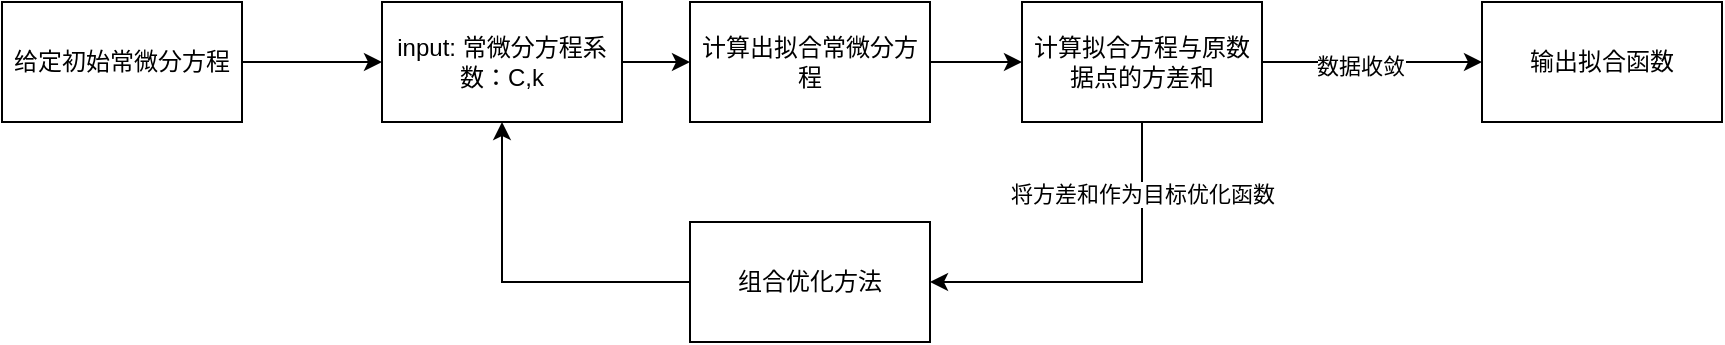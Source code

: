 <mxfile version="24.7.5">
  <diagram id="C5RBs43oDa-KdzZeNtuy" name="Page-1">
    <mxGraphModel dx="1828" dy="584" grid="1" gridSize="10" guides="1" tooltips="1" connect="1" arrows="1" fold="1" page="1" pageScale="1" pageWidth="827" pageHeight="1169" math="0" shadow="0">
      <root>
        <mxCell id="WIyWlLk6GJQsqaUBKTNV-0" />
        <mxCell id="WIyWlLk6GJQsqaUBKTNV-1" parent="WIyWlLk6GJQsqaUBKTNV-0" />
        <mxCell id="31bOusXVT8dpTYtAI18a-2" value="" style="edgeStyle=orthogonalEdgeStyle;rounded=0;orthogonalLoop=1;jettySize=auto;html=1;" edge="1" parent="WIyWlLk6GJQsqaUBKTNV-1" source="31bOusXVT8dpTYtAI18a-0" target="31bOusXVT8dpTYtAI18a-1">
          <mxGeometry relative="1" as="geometry" />
        </mxCell>
        <mxCell id="31bOusXVT8dpTYtAI18a-0" value="input: 常微分方程系数：C,k" style="rounded=0;whiteSpace=wrap;html=1;" vertex="1" parent="WIyWlLk6GJQsqaUBKTNV-1">
          <mxGeometry x="140" y="220" width="120" height="60" as="geometry" />
        </mxCell>
        <mxCell id="31bOusXVT8dpTYtAI18a-4" value="" style="edgeStyle=orthogonalEdgeStyle;rounded=0;orthogonalLoop=1;jettySize=auto;html=1;" edge="1" parent="WIyWlLk6GJQsqaUBKTNV-1" source="31bOusXVT8dpTYtAI18a-1" target="31bOusXVT8dpTYtAI18a-3">
          <mxGeometry relative="1" as="geometry" />
        </mxCell>
        <mxCell id="31bOusXVT8dpTYtAI18a-1" value="计算出拟合常微分方程" style="rounded=0;whiteSpace=wrap;html=1;" vertex="1" parent="WIyWlLk6GJQsqaUBKTNV-1">
          <mxGeometry x="294" y="220" width="120" height="60" as="geometry" />
        </mxCell>
        <mxCell id="31bOusXVT8dpTYtAI18a-6" style="edgeStyle=orthogonalEdgeStyle;rounded=0;orthogonalLoop=1;jettySize=auto;html=1;exitX=0.5;exitY=1;exitDx=0;exitDy=0;entryX=1;entryY=0.5;entryDx=0;entryDy=0;" edge="1" parent="WIyWlLk6GJQsqaUBKTNV-1" source="31bOusXVT8dpTYtAI18a-3" target="31bOusXVT8dpTYtAI18a-5">
          <mxGeometry relative="1" as="geometry" />
        </mxCell>
        <mxCell id="31bOusXVT8dpTYtAI18a-13" value="将方差和作为目标优化函数" style="edgeLabel;html=1;align=center;verticalAlign=middle;resizable=0;points=[];" vertex="1" connectable="0" parent="31bOusXVT8dpTYtAI18a-6">
          <mxGeometry x="-0.613" relative="1" as="geometry">
            <mxPoint as="offset" />
          </mxGeometry>
        </mxCell>
        <mxCell id="31bOusXVT8dpTYtAI18a-11" style="edgeStyle=orthogonalEdgeStyle;rounded=0;orthogonalLoop=1;jettySize=auto;html=1;exitX=1;exitY=0.5;exitDx=0;exitDy=0;" edge="1" parent="WIyWlLk6GJQsqaUBKTNV-1" source="31bOusXVT8dpTYtAI18a-3" target="31bOusXVT8dpTYtAI18a-10">
          <mxGeometry relative="1" as="geometry" />
        </mxCell>
        <mxCell id="31bOusXVT8dpTYtAI18a-12" value="数据收敛" style="edgeLabel;html=1;align=center;verticalAlign=middle;resizable=0;points=[];" vertex="1" connectable="0" parent="31bOusXVT8dpTYtAI18a-11">
          <mxGeometry x="-0.109" y="-2" relative="1" as="geometry">
            <mxPoint as="offset" />
          </mxGeometry>
        </mxCell>
        <mxCell id="31bOusXVT8dpTYtAI18a-3" value="计算拟合方程与原数据点的方差和" style="rounded=0;whiteSpace=wrap;html=1;" vertex="1" parent="WIyWlLk6GJQsqaUBKTNV-1">
          <mxGeometry x="460" y="220" width="120" height="60" as="geometry" />
        </mxCell>
        <mxCell id="31bOusXVT8dpTYtAI18a-7" style="edgeStyle=orthogonalEdgeStyle;rounded=0;orthogonalLoop=1;jettySize=auto;html=1;exitX=0;exitY=0.5;exitDx=0;exitDy=0;entryX=0.5;entryY=1;entryDx=0;entryDy=0;" edge="1" parent="WIyWlLk6GJQsqaUBKTNV-1" source="31bOusXVT8dpTYtAI18a-5" target="31bOusXVT8dpTYtAI18a-0">
          <mxGeometry relative="1" as="geometry" />
        </mxCell>
        <mxCell id="31bOusXVT8dpTYtAI18a-5" value="组合优化方法" style="rounded=0;whiteSpace=wrap;html=1;" vertex="1" parent="WIyWlLk6GJQsqaUBKTNV-1">
          <mxGeometry x="294" y="330" width="120" height="60" as="geometry" />
        </mxCell>
        <mxCell id="31bOusXVT8dpTYtAI18a-9" style="edgeStyle=orthogonalEdgeStyle;rounded=0;orthogonalLoop=1;jettySize=auto;html=1;exitX=1;exitY=0.5;exitDx=0;exitDy=0;entryX=0;entryY=0.5;entryDx=0;entryDy=0;" edge="1" parent="WIyWlLk6GJQsqaUBKTNV-1" source="31bOusXVT8dpTYtAI18a-8" target="31bOusXVT8dpTYtAI18a-0">
          <mxGeometry relative="1" as="geometry" />
        </mxCell>
        <mxCell id="31bOusXVT8dpTYtAI18a-8" value="给定初始常微分方程" style="rounded=0;whiteSpace=wrap;html=1;" vertex="1" parent="WIyWlLk6GJQsqaUBKTNV-1">
          <mxGeometry x="-50" y="220" width="120" height="60" as="geometry" />
        </mxCell>
        <mxCell id="31bOusXVT8dpTYtAI18a-10" value="输出拟合函数" style="rounded=0;whiteSpace=wrap;html=1;" vertex="1" parent="WIyWlLk6GJQsqaUBKTNV-1">
          <mxGeometry x="690" y="220" width="120" height="60" as="geometry" />
        </mxCell>
      </root>
    </mxGraphModel>
  </diagram>
</mxfile>
